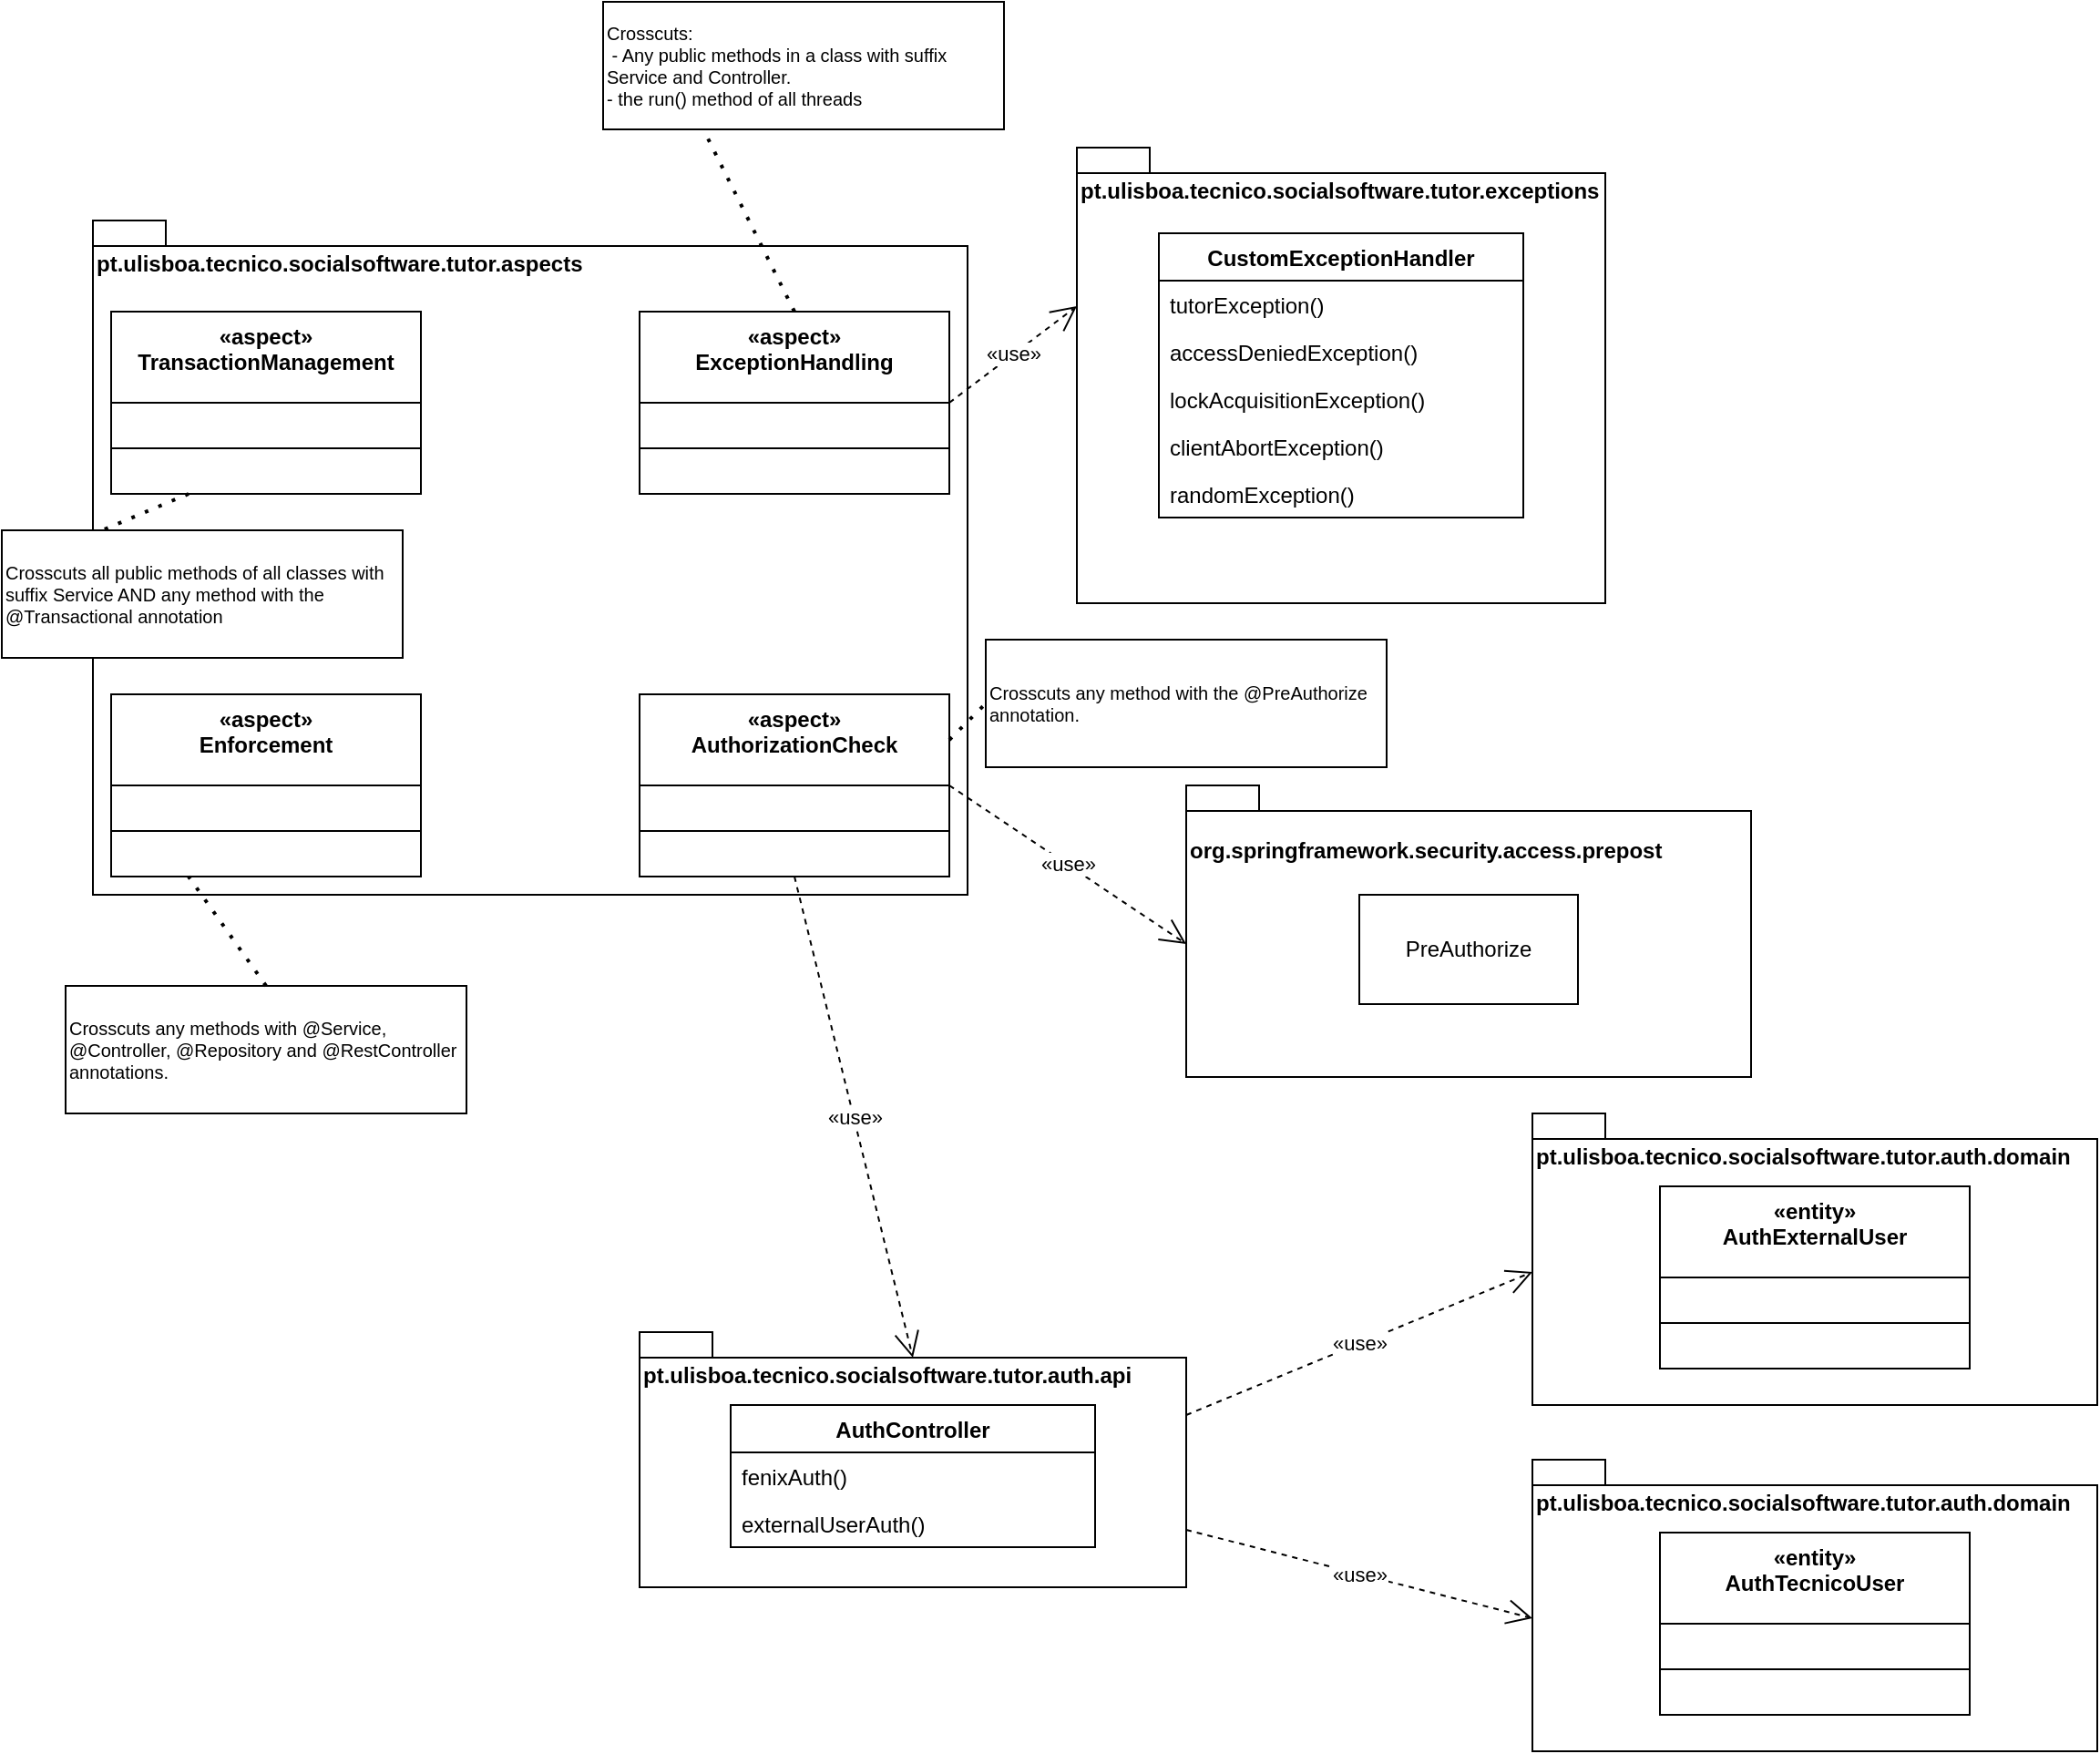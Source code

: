 <mxfile version="14.1.1" type="device"><diagram id="C5RBs43oDa-KdzZeNtuy" name="Page-1"><mxGraphModel dx="2088" dy="1164" grid="1" gridSize="10" guides="1" tooltips="1" connect="1" arrows="1" fold="1" page="1" pageScale="1" pageWidth="827" pageHeight="1169" math="0" shadow="0"><root><mxCell id="WIyWlLk6GJQsqaUBKTNV-0"/><mxCell id="WIyWlLk6GJQsqaUBKTNV-1" parent="WIyWlLk6GJQsqaUBKTNV-0"/><mxCell id="xp2H04aNRYqG9GLpaUWN-0" value="pt.ulisboa.tecnico.socialsoftware.tutor.aspects&lt;br&gt;" style="shape=folder;fontStyle=1;spacingTop=10;tabWidth=40;tabHeight=14;tabPosition=left;html=1;align=left;verticalAlign=top;" parent="WIyWlLk6GJQsqaUBKTNV-1" vertex="1"><mxGeometry x="60" y="230" width="480" height="370" as="geometry"/></mxCell><mxCell id="xp2H04aNRYqG9GLpaUWN-8" value="«aspect»&#10;TransactionManagement" style="swimlane;fontStyle=1;align=center;verticalAlign=top;childLayout=stackLayout;horizontal=1;startSize=50;horizontalStack=0;resizeParent=1;resizeParentMax=0;resizeLast=0;collapsible=1;marginBottom=0;" parent="WIyWlLk6GJQsqaUBKTNV-1" vertex="1"><mxGeometry x="70" y="280" width="170" height="100" as="geometry"/></mxCell><mxCell id="xp2H04aNRYqG9GLpaUWN-10" value="" style="line;strokeWidth=1;fillColor=none;align=left;verticalAlign=middle;spacingTop=-1;spacingLeft=3;spacingRight=3;rotatable=0;labelPosition=right;points=[];portConstraint=eastwest;" parent="xp2H04aNRYqG9GLpaUWN-8" vertex="1"><mxGeometry y="50" width="170" height="50" as="geometry"/></mxCell><mxCell id="xp2H04aNRYqG9GLpaUWN-12" value="«aspect»&#10;ExceptionHandling" style="swimlane;fontStyle=1;align=center;verticalAlign=top;childLayout=stackLayout;horizontal=1;startSize=50;horizontalStack=0;resizeParent=1;resizeParentMax=0;resizeLast=0;collapsible=1;marginBottom=0;" parent="WIyWlLk6GJQsqaUBKTNV-1" vertex="1"><mxGeometry x="360" y="280" width="170" height="100" as="geometry"/></mxCell><mxCell id="xp2H04aNRYqG9GLpaUWN-13" value="" style="line;strokeWidth=1;fillColor=none;align=left;verticalAlign=middle;spacingTop=-1;spacingLeft=3;spacingRight=3;rotatable=0;labelPosition=right;points=[];portConstraint=eastwest;" parent="xp2H04aNRYqG9GLpaUWN-12" vertex="1"><mxGeometry y="50" width="170" height="50" as="geometry"/></mxCell><mxCell id="xp2H04aNRYqG9GLpaUWN-14" value="«aspect»&#10;AuthorizationCheck" style="swimlane;fontStyle=1;align=center;verticalAlign=top;childLayout=stackLayout;horizontal=1;startSize=50;horizontalStack=0;resizeParent=1;resizeParentMax=0;resizeLast=0;collapsible=1;marginBottom=0;" parent="WIyWlLk6GJQsqaUBKTNV-1" vertex="1"><mxGeometry x="360" y="490" width="170" height="100" as="geometry"/></mxCell><mxCell id="xp2H04aNRYqG9GLpaUWN-15" value="" style="line;strokeWidth=1;fillColor=none;align=left;verticalAlign=middle;spacingTop=-1;spacingLeft=3;spacingRight=3;rotatable=0;labelPosition=right;points=[];portConstraint=eastwest;" parent="xp2H04aNRYqG9GLpaUWN-14" vertex="1"><mxGeometry y="50" width="170" height="50" as="geometry"/></mxCell><mxCell id="xp2H04aNRYqG9GLpaUWN-16" value="«aspect»&#10;Enforcement" style="swimlane;fontStyle=1;align=center;verticalAlign=top;childLayout=stackLayout;horizontal=1;startSize=50;horizontalStack=0;resizeParent=1;resizeParentMax=0;resizeLast=0;collapsible=1;marginBottom=0;" parent="WIyWlLk6GJQsqaUBKTNV-1" vertex="1"><mxGeometry x="70" y="490" width="170" height="100" as="geometry"/></mxCell><mxCell id="xp2H04aNRYqG9GLpaUWN-17" value="" style="line;strokeWidth=1;fillColor=none;align=left;verticalAlign=middle;spacingTop=-1;spacingLeft=3;spacingRight=3;rotatable=0;labelPosition=right;points=[];portConstraint=eastwest;" parent="xp2H04aNRYqG9GLpaUWN-16" vertex="1"><mxGeometry y="50" width="170" height="50" as="geometry"/></mxCell><mxCell id="xp2H04aNRYqG9GLpaUWN-18" value="pt.ulisboa.tecnico.socialsoftware.tutor.auth.api" style="shape=folder;fontStyle=1;spacingTop=10;tabWidth=40;tabHeight=14;tabPosition=left;html=1;align=left;verticalAlign=top;" parent="WIyWlLk6GJQsqaUBKTNV-1" vertex="1"><mxGeometry x="360" y="840" width="300" height="140" as="geometry"/></mxCell><mxCell id="xp2H04aNRYqG9GLpaUWN-22" value="«use»" style="endArrow=open;endSize=12;dashed=1;html=1;exitX=0.5;exitY=1;exitDx=0;exitDy=0;entryX=0;entryY=0;entryDx=150;entryDy=14;entryPerimeter=0;" parent="WIyWlLk6GJQsqaUBKTNV-1" source="xp2H04aNRYqG9GLpaUWN-14" target="xp2H04aNRYqG9GLpaUWN-18" edge="1"><mxGeometry width="160" relative="1" as="geometry"><mxPoint x="391" y="491" as="sourcePoint"/><mxPoint x="420" y="720" as="targetPoint"/></mxGeometry></mxCell><mxCell id="xp2H04aNRYqG9GLpaUWN-26" value="Crosscuts all public methods of all classes with&lt;br style=&quot;font-size: 10px&quot;&gt;suffix Service AND any method with the&amp;nbsp;&lt;br style=&quot;font-size: 10px&quot;&gt;@Transactional annotation" style="html=1;align=left;fontSize=10;" parent="WIyWlLk6GJQsqaUBKTNV-1" vertex="1"><mxGeometry x="10" y="400" width="220" height="70" as="geometry"/></mxCell><mxCell id="xp2H04aNRYqG9GLpaUWN-28" value="" style="endArrow=none;dashed=1;html=1;dashPattern=1 3;strokeWidth=2;fontSize=10;entryX=0.25;entryY=0;entryDx=0;entryDy=0;exitX=0.25;exitY=1;exitDx=0;exitDy=0;" parent="WIyWlLk6GJQsqaUBKTNV-1" source="xp2H04aNRYqG9GLpaUWN-8" target="xp2H04aNRYqG9GLpaUWN-26" edge="1"><mxGeometry width="50" height="50" relative="1" as="geometry"><mxPoint x="390" y="430" as="sourcePoint"/><mxPoint x="440" y="380" as="targetPoint"/><Array as="points"/></mxGeometry></mxCell><mxCell id="jdaFefyAp8ImVhiTTHxc-0" value="pt.ulisboa.tecnico.socialsoftware.tutor.exceptions" style="shape=folder;fontStyle=1;spacingTop=10;tabWidth=40;tabHeight=14;tabPosition=left;html=1;align=left;verticalAlign=top;" vertex="1" parent="WIyWlLk6GJQsqaUBKTNV-1"><mxGeometry x="600" y="190" width="290" height="250" as="geometry"/></mxCell><mxCell id="jdaFefyAp8ImVhiTTHxc-3" value="«use»" style="endArrow=open;endSize=12;dashed=1;html=1;exitX=1;exitY=0.5;exitDx=0;exitDy=0;entryX=0;entryY=0;entryDx=0;entryDy=87;entryPerimeter=0;" edge="1" parent="WIyWlLk6GJQsqaUBKTNV-1" source="xp2H04aNRYqG9GLpaUWN-12" target="jdaFefyAp8ImVhiTTHxc-0"><mxGeometry width="160" relative="1" as="geometry"><mxPoint x="620" y="370" as="sourcePoint"/><mxPoint x="695" y="484" as="targetPoint"/></mxGeometry></mxCell><mxCell id="jdaFefyAp8ImVhiTTHxc-5" value="CustomExceptionHandler" style="swimlane;fontStyle=1;childLayout=stackLayout;horizontal=1;startSize=26;fillColor=none;horizontalStack=0;resizeParent=1;resizeParentMax=0;resizeLast=0;collapsible=1;marginBottom=0;" vertex="1" parent="WIyWlLk6GJQsqaUBKTNV-1"><mxGeometry x="645" y="237" width="200" height="156" as="geometry"/></mxCell><mxCell id="jdaFefyAp8ImVhiTTHxc-6" value="tutorException()" style="text;strokeColor=none;fillColor=none;align=left;verticalAlign=top;spacingLeft=4;spacingRight=4;overflow=hidden;rotatable=0;points=[[0,0.5],[1,0.5]];portConstraint=eastwest;" vertex="1" parent="jdaFefyAp8ImVhiTTHxc-5"><mxGeometry y="26" width="200" height="26" as="geometry"/></mxCell><mxCell id="jdaFefyAp8ImVhiTTHxc-7" value="accessDeniedException()" style="text;strokeColor=none;fillColor=none;align=left;verticalAlign=top;spacingLeft=4;spacingRight=4;overflow=hidden;rotatable=0;points=[[0,0.5],[1,0.5]];portConstraint=eastwest;" vertex="1" parent="jdaFefyAp8ImVhiTTHxc-5"><mxGeometry y="52" width="200" height="26" as="geometry"/></mxCell><mxCell id="jdaFefyAp8ImVhiTTHxc-8" value="lockAcquisitionException()" style="text;strokeColor=none;fillColor=none;align=left;verticalAlign=top;spacingLeft=4;spacingRight=4;overflow=hidden;rotatable=0;points=[[0,0.5],[1,0.5]];portConstraint=eastwest;" vertex="1" parent="jdaFefyAp8ImVhiTTHxc-5"><mxGeometry y="78" width="200" height="26" as="geometry"/></mxCell><mxCell id="jdaFefyAp8ImVhiTTHxc-10" value="clientAbortException()" style="text;strokeColor=none;fillColor=none;align=left;verticalAlign=top;spacingLeft=4;spacingRight=4;overflow=hidden;rotatable=0;points=[[0,0.5],[1,0.5]];portConstraint=eastwest;" vertex="1" parent="jdaFefyAp8ImVhiTTHxc-5"><mxGeometry y="104" width="200" height="26" as="geometry"/></mxCell><mxCell id="jdaFefyAp8ImVhiTTHxc-11" value="randomException()" style="text;strokeColor=none;fillColor=none;align=left;verticalAlign=top;spacingLeft=4;spacingRight=4;overflow=hidden;rotatable=0;points=[[0,0.5],[1,0.5]];portConstraint=eastwest;" vertex="1" parent="jdaFefyAp8ImVhiTTHxc-5"><mxGeometry y="130" width="200" height="26" as="geometry"/></mxCell><mxCell id="jdaFefyAp8ImVhiTTHxc-13" value="pt.ulisboa.tecnico.socialsoftware.tutor.auth.domain" style="shape=folder;fontStyle=1;spacingTop=10;tabWidth=40;tabHeight=14;tabPosition=left;align=left;verticalAlign=top;html=1;" vertex="1" parent="WIyWlLk6GJQsqaUBKTNV-1"><mxGeometry x="850" y="720" width="310" height="160" as="geometry"/></mxCell><mxCell id="jdaFefyAp8ImVhiTTHxc-15" value="AuthController" style="swimlane;fontStyle=1;childLayout=stackLayout;horizontal=1;startSize=26;fillColor=none;horizontalStack=0;resizeParent=1;resizeParentMax=0;resizeLast=0;collapsible=1;marginBottom=0;" vertex="1" parent="WIyWlLk6GJQsqaUBKTNV-1"><mxGeometry x="410" y="880" width="200" height="78" as="geometry"/></mxCell><mxCell id="jdaFefyAp8ImVhiTTHxc-16" value="fenixAuth()" style="text;strokeColor=none;fillColor=none;align=left;verticalAlign=top;spacingLeft=4;spacingRight=4;overflow=hidden;rotatable=0;points=[[0,0.5],[1,0.5]];portConstraint=eastwest;" vertex="1" parent="jdaFefyAp8ImVhiTTHxc-15"><mxGeometry y="26" width="200" height="26" as="geometry"/></mxCell><mxCell id="jdaFefyAp8ImVhiTTHxc-17" value="externalUserAuth()" style="text;strokeColor=none;fillColor=none;align=left;verticalAlign=top;spacingLeft=4;spacingRight=4;overflow=hidden;rotatable=0;points=[[0,0.5],[1,0.5]];portConstraint=eastwest;" vertex="1" parent="jdaFefyAp8ImVhiTTHxc-15"><mxGeometry y="52" width="200" height="26" as="geometry"/></mxCell><mxCell id="jdaFefyAp8ImVhiTTHxc-21" value="«entity»&#10;AuthExternalUser" style="swimlane;fontStyle=1;align=center;verticalAlign=top;childLayout=stackLayout;horizontal=1;startSize=50;horizontalStack=0;resizeParent=1;resizeParentMax=0;resizeLast=0;collapsible=1;marginBottom=0;" vertex="1" parent="WIyWlLk6GJQsqaUBKTNV-1"><mxGeometry x="920" y="760" width="170" height="100" as="geometry"/></mxCell><mxCell id="jdaFefyAp8ImVhiTTHxc-22" value="" style="line;strokeWidth=1;fillColor=none;align=left;verticalAlign=middle;spacingTop=-1;spacingLeft=3;spacingRight=3;rotatable=0;labelPosition=right;points=[];portConstraint=eastwest;" vertex="1" parent="jdaFefyAp8ImVhiTTHxc-21"><mxGeometry y="50" width="170" height="50" as="geometry"/></mxCell><mxCell id="jdaFefyAp8ImVhiTTHxc-23" value="pt.ulisboa.tecnico.socialsoftware.tutor.auth.domain" style="shape=folder;fontStyle=1;spacingTop=10;tabWidth=40;tabHeight=14;tabPosition=left;align=left;verticalAlign=top;html=1;" vertex="1" parent="WIyWlLk6GJQsqaUBKTNV-1"><mxGeometry x="850" y="910" width="310" height="160" as="geometry"/></mxCell><mxCell id="jdaFefyAp8ImVhiTTHxc-24" value="«entity»&#10;AuthTecnicoUser" style="swimlane;fontStyle=1;align=center;verticalAlign=top;childLayout=stackLayout;horizontal=1;startSize=50;horizontalStack=0;resizeParent=1;resizeParentMax=0;resizeLast=0;collapsible=1;marginBottom=0;" vertex="1" parent="WIyWlLk6GJQsqaUBKTNV-1"><mxGeometry x="920" y="950" width="170" height="100" as="geometry"/></mxCell><mxCell id="jdaFefyAp8ImVhiTTHxc-25" value="" style="line;strokeWidth=1;fillColor=none;align=left;verticalAlign=middle;spacingTop=-1;spacingLeft=3;spacingRight=3;rotatable=0;labelPosition=right;points=[];portConstraint=eastwest;" vertex="1" parent="jdaFefyAp8ImVhiTTHxc-24"><mxGeometry y="50" width="170" height="50" as="geometry"/></mxCell><mxCell id="jdaFefyAp8ImVhiTTHxc-27" value="Crosscuts any method with the @PreAuthorize&lt;br&gt;annotation." style="html=1;align=left;fontSize=10;" vertex="1" parent="WIyWlLk6GJQsqaUBKTNV-1"><mxGeometry x="550" y="460" width="220" height="70" as="geometry"/></mxCell><mxCell id="jdaFefyAp8ImVhiTTHxc-30" value="" style="endArrow=none;dashed=1;html=1;dashPattern=1 3;strokeWidth=2;exitX=1;exitY=0.25;exitDx=0;exitDy=0;entryX=0;entryY=0.5;entryDx=0;entryDy=0;" edge="1" parent="WIyWlLk6GJQsqaUBKTNV-1" source="xp2H04aNRYqG9GLpaUWN-14" target="jdaFefyAp8ImVhiTTHxc-27"><mxGeometry width="50" height="50" relative="1" as="geometry"><mxPoint x="560" y="590" as="sourcePoint"/><mxPoint x="610" y="540" as="targetPoint"/></mxGeometry></mxCell><mxCell id="jdaFefyAp8ImVhiTTHxc-31" value="&lt;pre style=&quot;background-color: rgb(255 , 255 , 255) ; color: rgb(8 , 8 , 8)&quot;&gt;&lt;span style=&quot;color: rgb(0 , 0 , 0)&quot;&gt;&lt;font face=&quot;Helvetica&quot;&gt;org.springframework.security.access.prepost&lt;/font&gt;&lt;/span&gt;&lt;/pre&gt;" style="shape=folder;fontStyle=1;spacingTop=10;tabWidth=40;tabHeight=14;tabPosition=left;align=left;verticalAlign=top;html=1;" vertex="1" parent="WIyWlLk6GJQsqaUBKTNV-1"><mxGeometry x="660" y="540" width="310" height="160" as="geometry"/></mxCell><mxCell id="jdaFefyAp8ImVhiTTHxc-34" value="PreAuthorize" style="rounded=0;whiteSpace=wrap;html=1;" vertex="1" parent="WIyWlLk6GJQsqaUBKTNV-1"><mxGeometry x="755" y="600" width="120" height="60" as="geometry"/></mxCell><mxCell id="jdaFefyAp8ImVhiTTHxc-36" value="Crosscuts:&lt;br&gt;&amp;nbsp;- Any public methods in a class with suffix &lt;br&gt;Service and Controller.&lt;br&gt;- the run() method of all threads" style="html=1;align=left;fontSize=10;" vertex="1" parent="WIyWlLk6GJQsqaUBKTNV-1"><mxGeometry x="340" y="110" width="220" height="70" as="geometry"/></mxCell><mxCell id="jdaFefyAp8ImVhiTTHxc-40" value="Crosscuts any methods with @Service,&lt;br&gt;@Controller, @Repository and @RestController &lt;br&gt;annotations." style="html=1;align=left;fontSize=10;" vertex="1" parent="WIyWlLk6GJQsqaUBKTNV-1"><mxGeometry x="45" y="650" width="220" height="70" as="geometry"/></mxCell><mxCell id="jdaFefyAp8ImVhiTTHxc-42" value="" style="endArrow=none;dashed=1;html=1;dashPattern=1 3;strokeWidth=2;entryX=0.25;entryY=1;entryDx=0;entryDy=0;exitX=0.5;exitY=0;exitDx=0;exitDy=0;" edge="1" parent="WIyWlLk6GJQsqaUBKTNV-1" source="jdaFefyAp8ImVhiTTHxc-40" target="xp2H04aNRYqG9GLpaUWN-16"><mxGeometry width="50" height="50" relative="1" as="geometry"><mxPoint x="110" y="645" as="sourcePoint"/><mxPoint x="160" y="595" as="targetPoint"/></mxGeometry></mxCell><mxCell id="jdaFefyAp8ImVhiTTHxc-43" value="" style="endArrow=none;dashed=1;html=1;dashPattern=1 3;strokeWidth=2;entryX=0.25;entryY=1;entryDx=0;entryDy=0;exitX=0.5;exitY=0;exitDx=0;exitDy=0;" edge="1" parent="WIyWlLk6GJQsqaUBKTNV-1" source="xp2H04aNRYqG9GLpaUWN-12" target="jdaFefyAp8ImVhiTTHxc-36"><mxGeometry width="50" height="50" relative="1" as="geometry"><mxPoint x="400" y="240" as="sourcePoint"/><mxPoint x="450" y="190" as="targetPoint"/></mxGeometry></mxCell><mxCell id="jdaFefyAp8ImVhiTTHxc-44" value="«use»" style="endArrow=open;endSize=12;dashed=1;html=1;exitX=1;exitY=0.5;exitDx=0;exitDy=0;entryX=0;entryY=0;entryDx=0;entryDy=87;entryPerimeter=0;" edge="1" parent="WIyWlLk6GJQsqaUBKTNV-1" source="xp2H04aNRYqG9GLpaUWN-14" target="jdaFefyAp8ImVhiTTHxc-31"><mxGeometry width="160" relative="1" as="geometry"><mxPoint x="580" y="570" as="sourcePoint"/><mxPoint x="645" y="834" as="targetPoint"/></mxGeometry></mxCell><mxCell id="jdaFefyAp8ImVhiTTHxc-45" value="«use»" style="endArrow=open;endSize=12;dashed=1;html=1;exitX=0;exitY=0;exitDx=300;exitDy=45.5;entryX=0;entryY=0;entryDx=0;entryDy=87;entryPerimeter=0;exitPerimeter=0;" edge="1" parent="WIyWlLk6GJQsqaUBKTNV-1" source="xp2H04aNRYqG9GLpaUWN-18" target="jdaFefyAp8ImVhiTTHxc-13"><mxGeometry width="160" relative="1" as="geometry"><mxPoint x="660" y="760" as="sourcePoint"/><mxPoint x="790" y="847" as="targetPoint"/></mxGeometry></mxCell><mxCell id="jdaFefyAp8ImVhiTTHxc-46" value="«use»" style="endArrow=open;endSize=12;dashed=1;html=1;exitX=0;exitY=0;exitDx=300;exitDy=108.5;entryX=0;entryY=0;entryDx=0;entryDy=87;entryPerimeter=0;exitPerimeter=0;" edge="1" parent="WIyWlLk6GJQsqaUBKTNV-1" source="xp2H04aNRYqG9GLpaUWN-18" target="jdaFefyAp8ImVhiTTHxc-23"><mxGeometry width="160" relative="1" as="geometry"><mxPoint x="710" y="930" as="sourcePoint"/><mxPoint x="840" y="1017" as="targetPoint"/></mxGeometry></mxCell></root></mxGraphModel></diagram></mxfile>